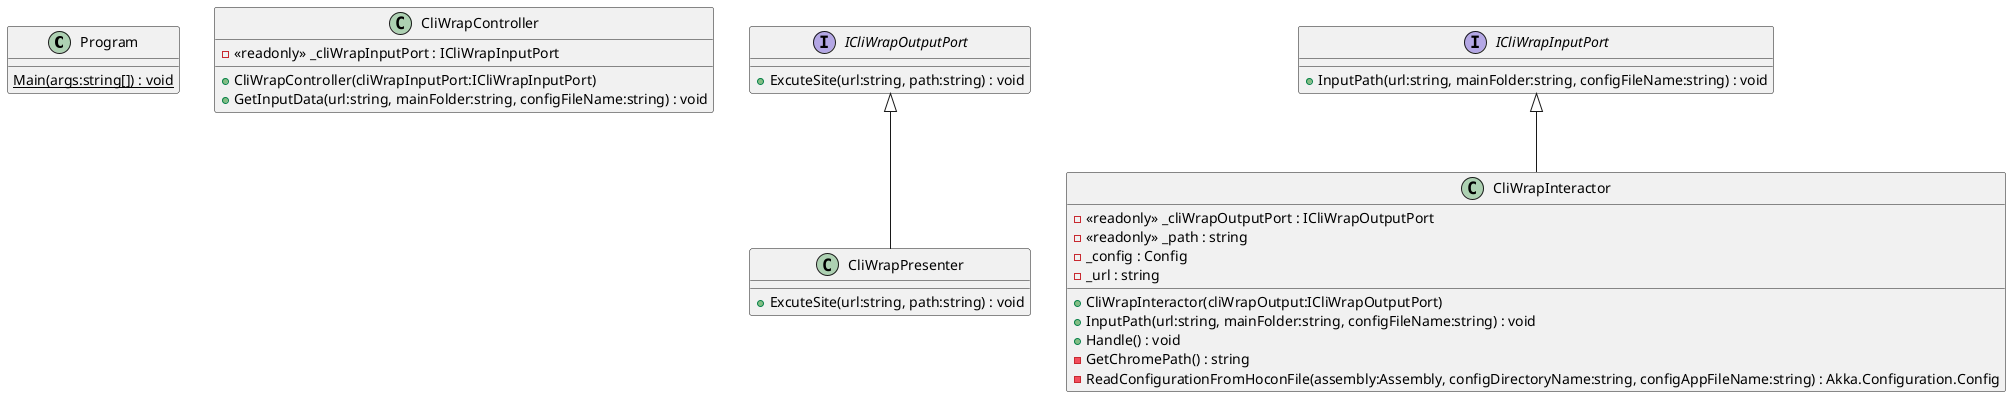 @startuml
class Program {
    {static} Main(args:string[]) : void
}
class CliWrapController {
    - <<readonly>> _cliWrapInputPort : ICliWrapInputPort
    + CliWrapController(cliWrapInputPort:ICliWrapInputPort)
    + GetInputData(url:string, mainFolder:string, configFileName:string) : void
}
class CliWrapPresenter {
    + ExcuteSite(url:string, path:string) : void
}
ICliWrapOutputPort <|-- CliWrapPresenter
class CliWrapInteractor {
    - <<readonly>> _cliWrapOutputPort : ICliWrapOutputPort
    - <<readonly>> _path : string
    - _config : Config
    - _url : string
    + CliWrapInteractor(cliWrapOutput:ICliWrapOutputPort)
    + InputPath(url:string, mainFolder:string, configFileName:string) : void
    + Handle() : void
    - GetChromePath() : string
    - ReadConfigurationFromHoconFile(assembly:Assembly, configDirectoryName:string, configAppFileName:string) : Akka.Configuration.Config
}
ICliWrapInputPort <|-- CliWrapInteractor
interface ICliWrapInputPort {
    + InputPath(url:string, mainFolder:string, configFileName:string) : void
}
interface ICliWrapOutputPort {
    + ExcuteSite(url:string, path:string) : void
}
@enduml

